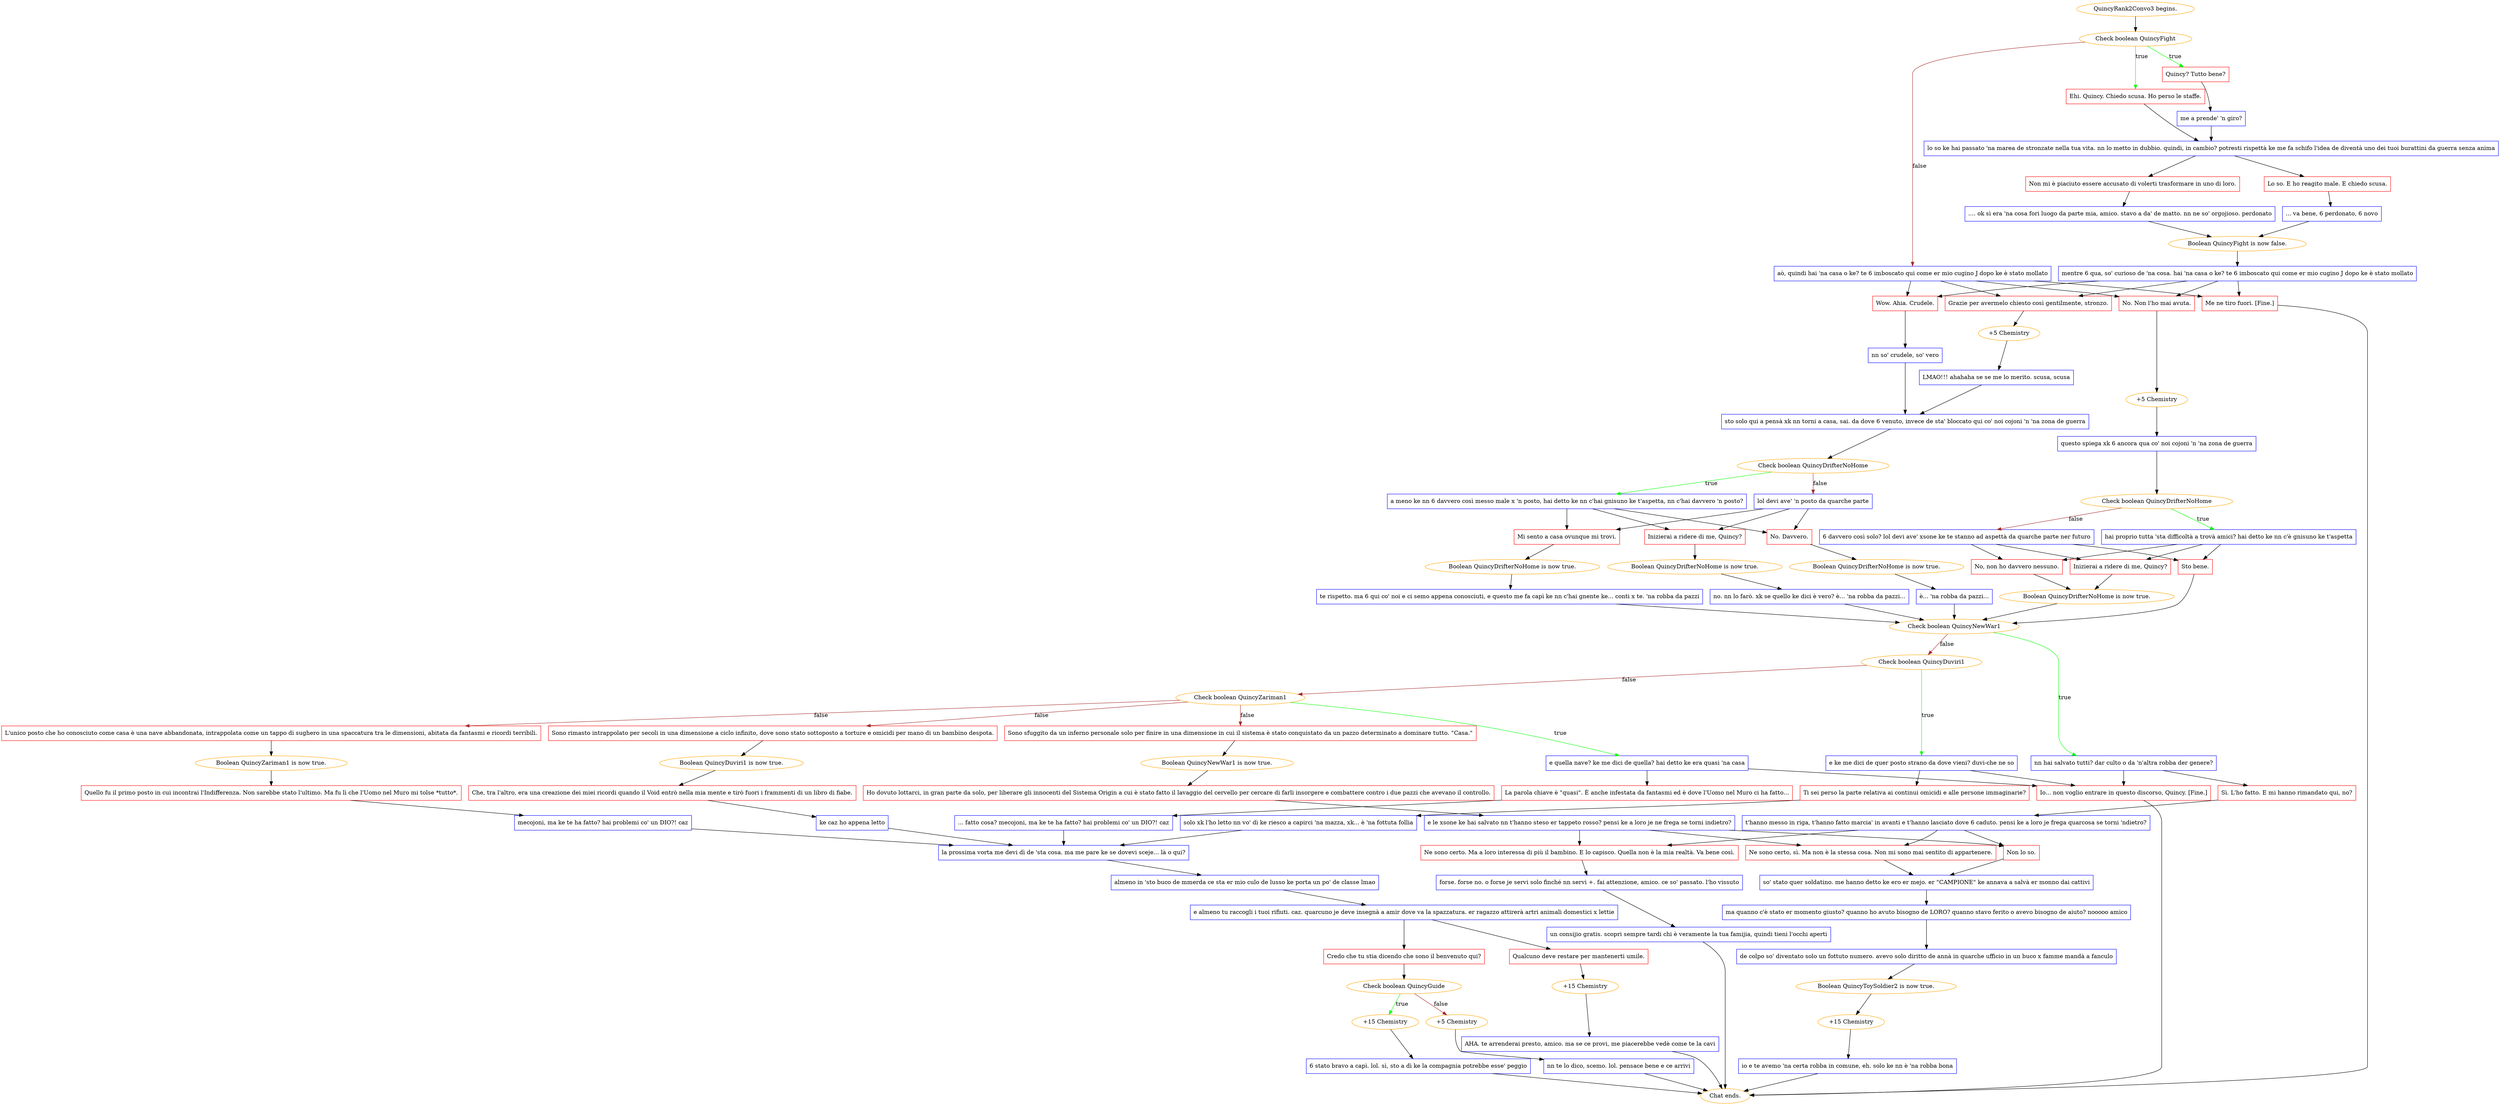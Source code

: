 digraph {
	"QuincyRank2Convo3 begins." [color=orange];
		"QuincyRank2Convo3 begins." -> j1601702419;
	j1601702419 [label="Check boolean QuincyFight",color=orange];
		j1601702419 -> j885800240 [label=true,color=green];
		j1601702419 -> j1065752182 [label=true,color=green];
		j1601702419 -> j459182761 [label=false,color=brown];
	j885800240 [label="Quincy? Tutto bene?",shape=box,color=red];
		j885800240 -> j2753137167;
	j1065752182 [label="Ehi. Quincy. Chiedo scusa. Ho perso le staffe.",shape=box,color=red];
		j1065752182 -> j4228511958;
	j459182761 [label="aò, quindi hai 'na casa o ke? te 6 imboscato qui come er mio cugino J dopo ke è stato mollato",shape=box,color=blue];
		j459182761 -> j3092795072;
		j459182761 -> j4024879247;
		j459182761 -> j339152955;
		j459182761 -> j1690678808;
	j2753137167 [label="me a prende' 'n giro?",shape=box,color=blue];
		j2753137167 -> j4228511958;
	j4228511958 [label="lo so ke hai passato 'na marea de stronzate nella tua vita. nn lo metto in dubbio. quindi, in cambio? potresti rispettà ke me fa schifo l'idea de diventà uno dei tuoi burattini da guerra senza anima",shape=box,color=blue];
		j4228511958 -> j3964465045;
		j4228511958 -> j1263319447;
	j3092795072 [label="No. Non l'ho mai avuta.",shape=box,color=red];
		j3092795072 -> j2861396012;
	j4024879247 [label="Wow. Ahia. Crudele.",shape=box,color=red];
		j4024879247 -> j546944264;
	j339152955 [label="Grazie per avermelo chiesto così gentilmente, stronzo.",shape=box,color=red];
		j339152955 -> j1241228302;
	j1690678808 [label="Me ne tiro fuori. [Fine.]",shape=box,color=red];
		j1690678808 -> "Chat ends.";
	j3964465045 [label="Non mi è piaciuto essere accusato di volerti trasformare in uno di loro.",shape=box,color=red];
		j3964465045 -> j1885371107;
	j1263319447 [label="Lo so. E ho reagito male. E chiedo scusa.",shape=box,color=red];
		j1263319447 -> j4076769338;
	j2861396012 [label="+5 Chemistry",color=orange];
		j2861396012 -> j203683100;
	j546944264 [label="nn so' crudele, so' vero",shape=box,color=blue];
		j546944264 -> j4157386123;
	j1241228302 [label="+5 Chemistry",color=orange];
		j1241228302 -> j2062335124;
	"Chat ends." [color=orange];
	j1885371107 [label=".... ok sì era 'na cosa fori luogo da parte mia, amico. stavo a da' de matto. nn ne so' orgojioso. perdonato",shape=box,color=blue];
		j1885371107 -> j123893281;
	j4076769338 [label="... va bene, 6 perdonato, 6 novo",shape=box,color=blue];
		j4076769338 -> j123893281;
	j203683100 [label="questo spiega xk 6 ancora qua co' noi cojoni 'n 'na zona de guerra",shape=box,color=blue];
		j203683100 -> j4197026530;
	j4157386123 [label="sto solo qui a pensà xk nn torni a casa, sai. da dove 6 venuto, invece de sta' bloccato qui co' noi cojoni 'n 'na zona de guerra",shape=box,color=blue];
		j4157386123 -> j1894094016;
	j2062335124 [label="LMAO!!! ahahaha se se me lo merito. scusa, scusa",shape=box,color=blue];
		j2062335124 -> j4157386123;
	j123893281 [label="Boolean QuincyFight is now false.",color=orange];
		j123893281 -> j1532788336;
	j4197026530 [label="Check boolean QuincyDrifterNoHome",color=orange];
		j4197026530 -> j743335965 [label=true,color=green];
		j4197026530 -> j2016820244 [label=false,color=brown];
	j1894094016 [label="Check boolean QuincyDrifterNoHome",color=orange];
		j1894094016 -> j3873822911 [label=true,color=green];
		j1894094016 -> j3789271322 [label=false,color=brown];
	j1532788336 [label="mentre 6 qua, so' curioso de 'na cosa. hai 'na casa o ke? te 6 imboscato qui come er mio cugino J dopo ke è stato mollato",shape=box,color=blue];
		j1532788336 -> j3092795072;
		j1532788336 -> j4024879247;
		j1532788336 -> j339152955;
		j1532788336 -> j1690678808;
	j743335965 [label="hai proprio tutta 'sta difficoltà a trovà amici? hai detto ke nn c'è gnisuno ke t'aspetta",shape=box,color=blue];
		j743335965 -> j2838457002;
		j743335965 -> j1942866137;
		j743335965 -> j267564790;
	j2016820244 [label="6 davvero così solo? lol devi ave' xsone ke te stanno ad aspettà da quarche parte ner futuro",shape=box,color=blue];
		j2016820244 -> j2838457002;
		j2016820244 -> j1942866137;
		j2016820244 -> j267564790;
	j3873822911 [label="a meno ke nn 6 davvero così messo male x 'n posto, hai detto ke nn c'hai gnisuno ke t'aspetta, nn c'hai davvero 'n posto?",shape=box,color=blue];
		j3873822911 -> j3721676953;
		j3873822911 -> j2527300179;
		j3873822911 -> j1120116713;
	j3789271322 [label="lol devi ave' 'n posto da quarche parte",shape=box,color=blue];
		j3789271322 -> j3721676953;
		j3789271322 -> j2527300179;
		j3789271322 -> j1120116713;
	j2838457002 [label="No, non ho davvero nessuno.",shape=box,color=red];
		j2838457002 -> j3282833082;
	j1942866137 [label="Inizierai a ridere di me, Quincy?",shape=box,color=red];
		j1942866137 -> j3282833082;
	j267564790 [label="Sto bene.",shape=box,color=red];
		j267564790 -> j3757093126;
	j3721676953 [label="No. Davvero.",shape=box,color=red];
		j3721676953 -> j1127872272;
	j2527300179 [label="Inizierai a ridere di me, Quincy?",shape=box,color=red];
		j2527300179 -> j3040675776;
	j1120116713 [label="Mi sento a casa ovunque mi trovi.",shape=box,color=red];
		j1120116713 -> j1356065083;
	j3282833082 [label="Boolean QuincyDrifterNoHome is now true.",color=orange];
		j3282833082 -> j3757093126;
	j3757093126 [label="Check boolean QuincyNewWar1",color=orange];
		j3757093126 -> j505765690 [label=true,color=green];
		j3757093126 -> j2045940686 [label=false,color=brown];
	j1127872272 [label="Boolean QuincyDrifterNoHome is now true.",color=orange];
		j1127872272 -> j573461551;
	j3040675776 [label="Boolean QuincyDrifterNoHome is now true.",color=orange];
		j3040675776 -> j720140982;
	j1356065083 [label="Boolean QuincyDrifterNoHome is now true.",color=orange];
		j1356065083 -> j941658485;
	j505765690 [label="nn hai salvato tutti? dar culto o da 'n'altra robba der genere?",shape=box,color=blue];
		j505765690 -> j1448613847;
		j505765690 -> j366304171;
	j2045940686 [label="Check boolean QuincyDuviri1",color=orange];
		j2045940686 -> j3690288175 [label=true,color=green];
		j2045940686 -> j931242892 [label=false,color=brown];
	j573461551 [label="è... 'na robba da pazzi...",shape=box,color=blue];
		j573461551 -> j3757093126;
	j720140982 [label="no. nn lo farò. xk se quello ke dici è vero? è... 'na robba da pazzi...",shape=box,color=blue];
		j720140982 -> j3757093126;
	j941658485 [label="te rispetto. ma 6 qui co' noi e ci semo appena conosciuti, e questo me fa capì ke nn c'hai gnente ke... conti x te. 'na robba da pazzi",shape=box,color=blue];
		j941658485 -> j3757093126;
	j1448613847 [label="Sì. L'ho fatto. E mi hanno rimandato qui, no?",shape=box,color=red];
		j1448613847 -> j4280339389;
	j366304171 [label="Io... non voglio entrare in questo discorso, Quincy. [Fine.]",shape=box,color=red];
		j366304171 -> "Chat ends.";
	j3690288175 [label="e ke me dici de quer posto strano da dove vieni? duvi-che ne so",shape=box,color=blue];
		j3690288175 -> j651443574;
		j3690288175 -> j366304171;
	j931242892 [label="Check boolean QuincyZariman1",color=orange];
		j931242892 -> j1743079065 [label=true,color=green];
		j931242892 -> j3621667182 [label=false,color=brown];
		j931242892 -> j3705005513 [label=false,color=brown];
		j931242892 -> j527065961 [label=false,color=brown];
	j4280339389 [label="t'hanno messo in riga, t'hanno fatto marcia' in avanti e t'hanno lasciato dove 6 caduto. pensi ke a loro je frega quarcosa se torni 'ndietro?",shape=box,color=blue];
		j4280339389 -> j1669907134;
		j4280339389 -> j3081004038;
		j4280339389 -> j172832370;
	j651443574 [label="Ti sei perso la parte relativa ai continui omicidi e alle persone immaginarie?",shape=box,color=red];
		j651443574 -> j2384336790;
	j1743079065 [label="e quella nave? ke me dici de quella? hai detto ke era quasi 'na casa",shape=box,color=blue];
		j1743079065 -> j768836005;
		j1743079065 -> j366304171;
	j3621667182 [label="Sono sfuggito da un inferno personale solo per finire in una dimensione in cui il sistema è stato conquistato da un pazzo determinato a dominare tutto. \"Casa.\"",shape=box,color=red];
		j3621667182 -> j3467846210;
	j3705005513 [label="L'unico posto che ho conosciuto come casa è una nave abbandonata, intrappolata come un tappo di sughero in una spaccatura tra le dimensioni, abitata da fantasmi e ricordi terribili.",shape=box,color=red];
		j3705005513 -> j1824280622;
	j527065961 [label="Sono rimasto intrappolato per secoli in una dimensione a ciclo infinito, dove sono stato sottoposto a torture e omicidi per mano di un bambino despota.",shape=box,color=red];
		j527065961 -> j786689238;
	j1669907134 [label="Non lo so.",shape=box,color=red];
		j1669907134 -> j847673769;
	j3081004038 [label="Ne sono certo, sì. Ma non è la stessa cosa. Non mi sono mai sentito di appartenere.",shape=box,color=red];
		j3081004038 -> j847673769;
	j172832370 [label="Ne sono certo. Ma a loro interessa di più il bambino. E lo capisco. Quella non è la mia realtà. Va bene così.",shape=box,color=red];
		j172832370 -> j458316549;
	j2384336790 [label="solo xk l'ho letto nn vo' dì ke riesco a capirci 'na mazza, xk... è 'na fottuta follia",shape=box,color=blue];
		j2384336790 -> j316686247;
	j768836005 [label="La parola chiave è \"quasi\". È anche infestata da fantasmi ed è dove l'Uomo nel Muro ci ha fatto...",shape=box,color=red];
		j768836005 -> j2753786514;
	j3467846210 [label="Boolean QuincyNewWar1 is now true.",color=orange];
		j3467846210 -> j2031956867;
	j1824280622 [label="Boolean QuincyZariman1 is now true.",color=orange];
		j1824280622 -> j4167085985;
	j786689238 [label="Boolean QuincyDuviri1 is now true.",color=orange];
		j786689238 -> j2956279661;
	j847673769 [label="so' stato quer soldatino. me hanno detto ke ero er mejo. er \"CAMPIONE\" ke annava a salvà er monno dai cattivi",shape=box,color=blue];
		j847673769 -> j3424432666;
	j458316549 [label="forse. forse no. o forse je servi solo finché nn servi +. fai attenzione, amico. ce so' passato. l'ho vissuto",shape=box,color=blue];
		j458316549 -> j339430797;
	j316686247 [label="la prossima vorta me devi dì de 'sta cosa. ma me pare ke se dovevi sceje... là o qui?",shape=box,color=blue];
		j316686247 -> j519699430;
	j2753786514 [label="... fatto cosa? mecojoni, ma ke te ha fatto? hai problemi co' un DIO?! caz",shape=box,color=blue];
		j2753786514 -> j316686247;
	j2031956867 [label="Ho dovuto lottarci, in gran parte da solo, per liberare gli innocenti del Sistema Origin a cui è stato fatto il lavaggio del cervello per cercare di farli insorgere e combattere contro i due pazzi che avevano il controllo.",shape=box,color=red];
		j2031956867 -> j2441165729;
	j4167085985 [label="Quello fu il primo posto in cui incontrai l'Indifferenza. Non sarebbe stato l'ultimo. Ma fu lì che l'Uomo nel Muro mi tolse *tutto*.",shape=box,color=red];
		j4167085985 -> j2855317268;
	j2956279661 [label="Che, tra l'altro, era una creazione dei miei ricordi quando il Void entrò nella mia mente e tirò fuori i frammenti di un libro di fiabe.",shape=box,color=red];
		j2956279661 -> j1250279973;
	j3424432666 [label="ma quanno c'è stato er momento giusto? quanno ho avuto bisogno de LORO? quanno stavo ferito o avevo bisogno de aiuto? nooooo amico",shape=box,color=blue];
		j3424432666 -> j857365410;
	j339430797 [label="un consijio gratis. scopri sempre tardi chi è veramente la tua famijia, quindi tieni l'occhi aperti",shape=box,color=blue];
		j339430797 -> "Chat ends.";
	j519699430 [label="almeno in 'sto buco de mmerda ce sta er mio culo de lusso ke porta un po' de classe lmao",shape=box,color=blue];
		j519699430 -> j3716547052;
	j2441165729 [label="e le xsone ke hai salvato nn t'hanno steso er tappeto rosso? pensi ke a loro je ne frega se torni indietro?",shape=box,color=blue];
		j2441165729 -> j1669907134;
		j2441165729 -> j3081004038;
		j2441165729 -> j172832370;
	j2855317268 [label="mecojoni, ma ke te ha fatto? hai problemi co' un DIO?! caz",shape=box,color=blue];
		j2855317268 -> j316686247;
	j1250279973 [label="ke caz ho appena letto",shape=box,color=blue];
		j1250279973 -> j316686247;
	j857365410 [label="de colpo so' diventato solo un fottuto numero. avevo solo diritto de annà in quarche ufficio in un buco x famme mandà a fanculo",shape=box,color=blue];
		j857365410 -> j4005959718;
	j3716547052 [label="e almeno tu raccogli i tuoi rifiuti. caz. quarcuno je deve insegnà a amir dove va la spazzatura. er ragazzo attirerà artri animali domestici x lettie",shape=box,color=blue];
		j3716547052 -> j1926148466;
		j3716547052 -> j1805428556;
	j4005959718 [label="Boolean QuincyToySoldier2 is now true.",color=orange];
		j4005959718 -> j2641905381;
	j1926148466 [label="Credo che tu stia dicendo che sono il benvenuto qui?",shape=box,color=red];
		j1926148466 -> j420825227;
	j1805428556 [label="Qualcuno deve restare per mantenerti umile.",shape=box,color=red];
		j1805428556 -> j2878794862;
	j2641905381 [label="+15 Chemistry",color=orange];
		j2641905381 -> j1232330399;
	j420825227 [label="Check boolean QuincyGuide",color=orange];
		j420825227 -> j819706641 [label=true,color=green];
		j420825227 -> j3101682040 [label=false,color=brown];
	j2878794862 [label="+15 Chemistry",color=orange];
		j2878794862 -> j2672767416;
	j1232330399 [label="io e te avemo 'na certa robba in comune, eh. solo ke nn è 'na robba bona",shape=box,color=blue];
		j1232330399 -> "Chat ends.";
	j819706641 [label="+15 Chemistry",color=orange];
		j819706641 -> j714664759;
	j3101682040 [label="+5 Chemistry",color=orange];
		j3101682040 -> j3164041086;
	j2672767416 [label="AHA. te arrenderai presto, amico. ma se ce provi, me piacerebbe vedè come te la cavi",shape=box,color=blue];
		j2672767416 -> "Chat ends.";
	j714664759 [label="6 stato bravo a capì. lol. sì, sto a dì ke la compagnia potrebbe esse' peggio",shape=box,color=blue];
		j714664759 -> "Chat ends.";
	j3164041086 [label="nn te lo dico, scemo. lol. pensace bene e ce arrivi",shape=box,color=blue];
		j3164041086 -> "Chat ends.";
}